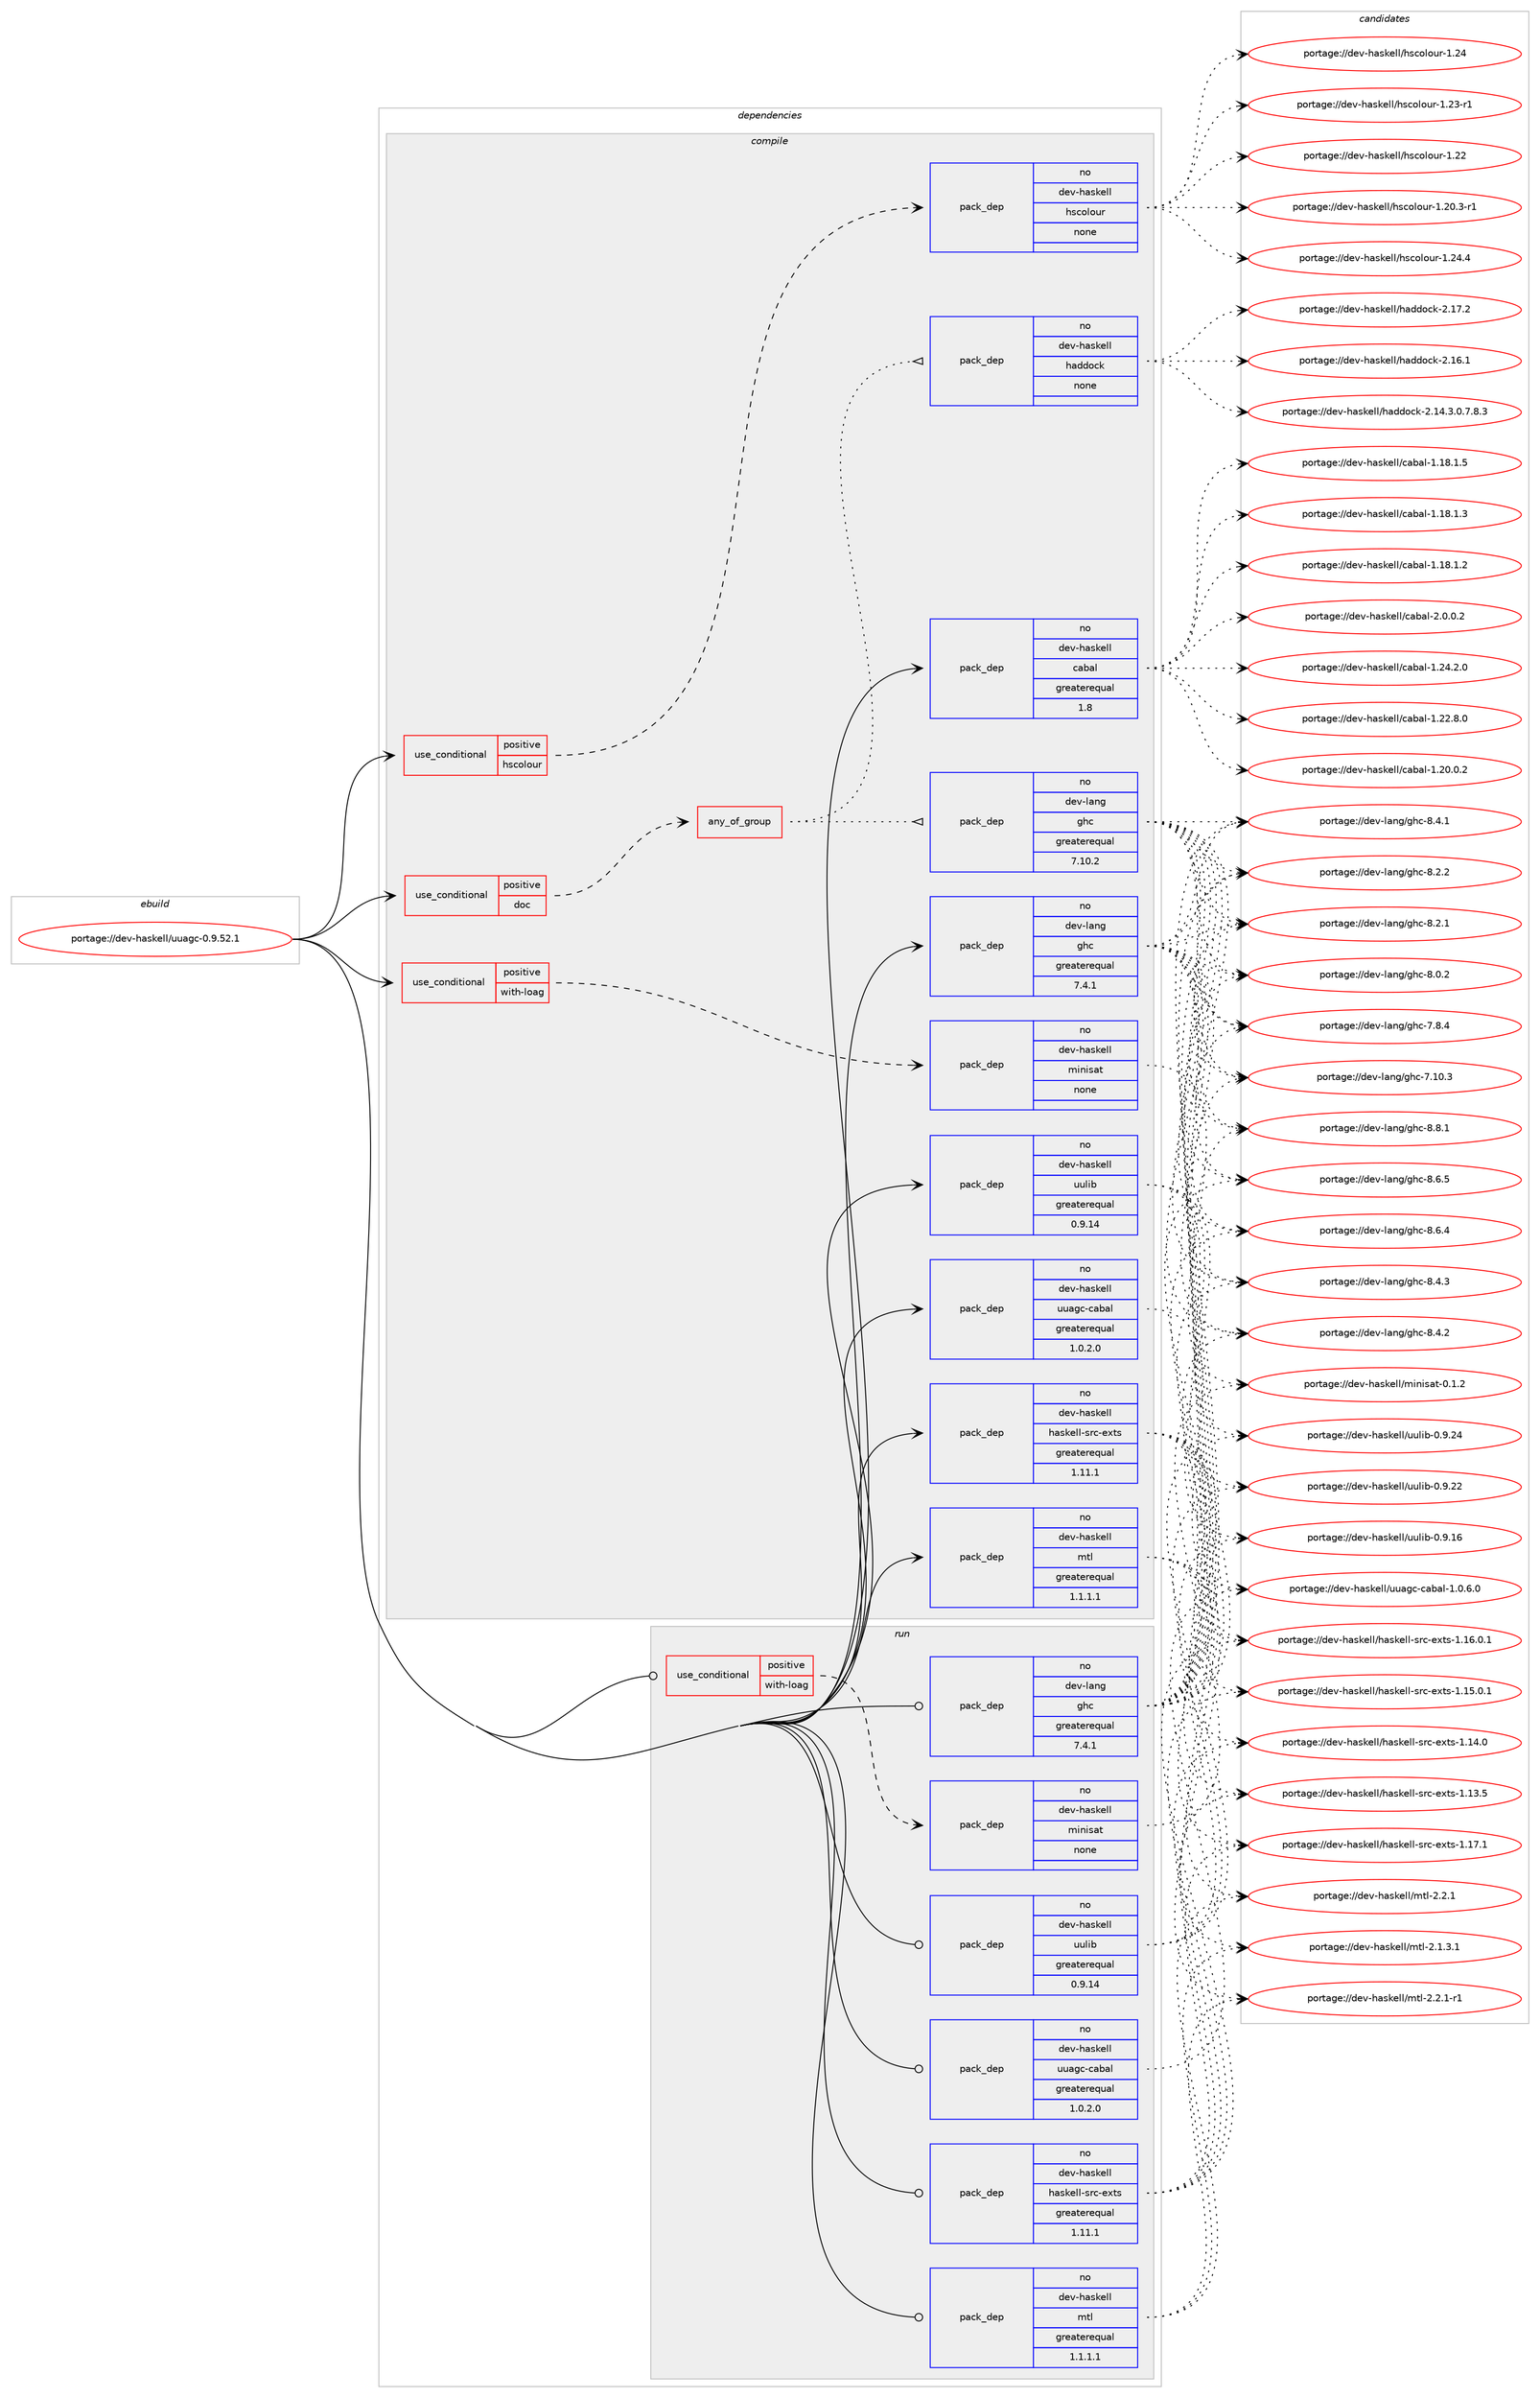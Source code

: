 digraph prolog {

# *************
# Graph options
# *************

newrank=true;
concentrate=true;
compound=true;
graph [rankdir=LR,fontname=Helvetica,fontsize=10,ranksep=1.5];#, ranksep=2.5, nodesep=0.2];
edge  [arrowhead=vee];
node  [fontname=Helvetica,fontsize=10];

# **********
# The ebuild
# **********

subgraph cluster_leftcol {
color=gray;
label=<<i>ebuild</i>>;
id [label="portage://dev-haskell/uuagc-0.9.52.1", color=red, width=4, href="../dev-haskell/uuagc-0.9.52.1.svg"];
}

# ****************
# The dependencies
# ****************

subgraph cluster_midcol {
color=gray;
label=<<i>dependencies</i>>;
subgraph cluster_compile {
fillcolor="#eeeeee";
style=filled;
label=<<i>compile</i>>;
subgraph cond131157 {
dependency540460 [label=<<TABLE BORDER="0" CELLBORDER="1" CELLSPACING="0" CELLPADDING="4"><TR><TD ROWSPAN="3" CELLPADDING="10">use_conditional</TD></TR><TR><TD>positive</TD></TR><TR><TD>doc</TD></TR></TABLE>>, shape=none, color=red];
subgraph any5539 {
dependency540461 [label=<<TABLE BORDER="0" CELLBORDER="1" CELLSPACING="0" CELLPADDING="4"><TR><TD CELLPADDING="10">any_of_group</TD></TR></TABLE>>, shape=none, color=red];subgraph pack403527 {
dependency540462 [label=<<TABLE BORDER="0" CELLBORDER="1" CELLSPACING="0" CELLPADDING="4" WIDTH="220"><TR><TD ROWSPAN="6" CELLPADDING="30">pack_dep</TD></TR><TR><TD WIDTH="110">no</TD></TR><TR><TD>dev-haskell</TD></TR><TR><TD>haddock</TD></TR><TR><TD>none</TD></TR><TR><TD></TD></TR></TABLE>>, shape=none, color=blue];
}
dependency540461:e -> dependency540462:w [weight=20,style="dotted",arrowhead="oinv"];
subgraph pack403528 {
dependency540463 [label=<<TABLE BORDER="0" CELLBORDER="1" CELLSPACING="0" CELLPADDING="4" WIDTH="220"><TR><TD ROWSPAN="6" CELLPADDING="30">pack_dep</TD></TR><TR><TD WIDTH="110">no</TD></TR><TR><TD>dev-lang</TD></TR><TR><TD>ghc</TD></TR><TR><TD>greaterequal</TD></TR><TR><TD>7.10.2</TD></TR></TABLE>>, shape=none, color=blue];
}
dependency540461:e -> dependency540463:w [weight=20,style="dotted",arrowhead="oinv"];
}
dependency540460:e -> dependency540461:w [weight=20,style="dashed",arrowhead="vee"];
}
id:e -> dependency540460:w [weight=20,style="solid",arrowhead="vee"];
subgraph cond131158 {
dependency540464 [label=<<TABLE BORDER="0" CELLBORDER="1" CELLSPACING="0" CELLPADDING="4"><TR><TD ROWSPAN="3" CELLPADDING="10">use_conditional</TD></TR><TR><TD>positive</TD></TR><TR><TD>hscolour</TD></TR></TABLE>>, shape=none, color=red];
subgraph pack403529 {
dependency540465 [label=<<TABLE BORDER="0" CELLBORDER="1" CELLSPACING="0" CELLPADDING="4" WIDTH="220"><TR><TD ROWSPAN="6" CELLPADDING="30">pack_dep</TD></TR><TR><TD WIDTH="110">no</TD></TR><TR><TD>dev-haskell</TD></TR><TR><TD>hscolour</TD></TR><TR><TD>none</TD></TR><TR><TD></TD></TR></TABLE>>, shape=none, color=blue];
}
dependency540464:e -> dependency540465:w [weight=20,style="dashed",arrowhead="vee"];
}
id:e -> dependency540464:w [weight=20,style="solid",arrowhead="vee"];
subgraph cond131159 {
dependency540466 [label=<<TABLE BORDER="0" CELLBORDER="1" CELLSPACING="0" CELLPADDING="4"><TR><TD ROWSPAN="3" CELLPADDING="10">use_conditional</TD></TR><TR><TD>positive</TD></TR><TR><TD>with-loag</TD></TR></TABLE>>, shape=none, color=red];
subgraph pack403530 {
dependency540467 [label=<<TABLE BORDER="0" CELLBORDER="1" CELLSPACING="0" CELLPADDING="4" WIDTH="220"><TR><TD ROWSPAN="6" CELLPADDING="30">pack_dep</TD></TR><TR><TD WIDTH="110">no</TD></TR><TR><TD>dev-haskell</TD></TR><TR><TD>minisat</TD></TR><TR><TD>none</TD></TR><TR><TD></TD></TR></TABLE>>, shape=none, color=blue];
}
dependency540466:e -> dependency540467:w [weight=20,style="dashed",arrowhead="vee"];
}
id:e -> dependency540466:w [weight=20,style="solid",arrowhead="vee"];
subgraph pack403531 {
dependency540468 [label=<<TABLE BORDER="0" CELLBORDER="1" CELLSPACING="0" CELLPADDING="4" WIDTH="220"><TR><TD ROWSPAN="6" CELLPADDING="30">pack_dep</TD></TR><TR><TD WIDTH="110">no</TD></TR><TR><TD>dev-haskell</TD></TR><TR><TD>cabal</TD></TR><TR><TD>greaterequal</TD></TR><TR><TD>1.8</TD></TR></TABLE>>, shape=none, color=blue];
}
id:e -> dependency540468:w [weight=20,style="solid",arrowhead="vee"];
subgraph pack403532 {
dependency540469 [label=<<TABLE BORDER="0" CELLBORDER="1" CELLSPACING="0" CELLPADDING="4" WIDTH="220"><TR><TD ROWSPAN="6" CELLPADDING="30">pack_dep</TD></TR><TR><TD WIDTH="110">no</TD></TR><TR><TD>dev-haskell</TD></TR><TR><TD>haskell-src-exts</TD></TR><TR><TD>greaterequal</TD></TR><TR><TD>1.11.1</TD></TR></TABLE>>, shape=none, color=blue];
}
id:e -> dependency540469:w [weight=20,style="solid",arrowhead="vee"];
subgraph pack403533 {
dependency540470 [label=<<TABLE BORDER="0" CELLBORDER="1" CELLSPACING="0" CELLPADDING="4" WIDTH="220"><TR><TD ROWSPAN="6" CELLPADDING="30">pack_dep</TD></TR><TR><TD WIDTH="110">no</TD></TR><TR><TD>dev-haskell</TD></TR><TR><TD>mtl</TD></TR><TR><TD>greaterequal</TD></TR><TR><TD>1.1.1.1</TD></TR></TABLE>>, shape=none, color=blue];
}
id:e -> dependency540470:w [weight=20,style="solid",arrowhead="vee"];
subgraph pack403534 {
dependency540471 [label=<<TABLE BORDER="0" CELLBORDER="1" CELLSPACING="0" CELLPADDING="4" WIDTH="220"><TR><TD ROWSPAN="6" CELLPADDING="30">pack_dep</TD></TR><TR><TD WIDTH="110">no</TD></TR><TR><TD>dev-haskell</TD></TR><TR><TD>uuagc-cabal</TD></TR><TR><TD>greaterequal</TD></TR><TR><TD>1.0.2.0</TD></TR></TABLE>>, shape=none, color=blue];
}
id:e -> dependency540471:w [weight=20,style="solid",arrowhead="vee"];
subgraph pack403535 {
dependency540472 [label=<<TABLE BORDER="0" CELLBORDER="1" CELLSPACING="0" CELLPADDING="4" WIDTH="220"><TR><TD ROWSPAN="6" CELLPADDING="30">pack_dep</TD></TR><TR><TD WIDTH="110">no</TD></TR><TR><TD>dev-haskell</TD></TR><TR><TD>uulib</TD></TR><TR><TD>greaterequal</TD></TR><TR><TD>0.9.14</TD></TR></TABLE>>, shape=none, color=blue];
}
id:e -> dependency540472:w [weight=20,style="solid",arrowhead="vee"];
subgraph pack403536 {
dependency540473 [label=<<TABLE BORDER="0" CELLBORDER="1" CELLSPACING="0" CELLPADDING="4" WIDTH="220"><TR><TD ROWSPAN="6" CELLPADDING="30">pack_dep</TD></TR><TR><TD WIDTH="110">no</TD></TR><TR><TD>dev-lang</TD></TR><TR><TD>ghc</TD></TR><TR><TD>greaterequal</TD></TR><TR><TD>7.4.1</TD></TR></TABLE>>, shape=none, color=blue];
}
id:e -> dependency540473:w [weight=20,style="solid",arrowhead="vee"];
}
subgraph cluster_compileandrun {
fillcolor="#eeeeee";
style=filled;
label=<<i>compile and run</i>>;
}
subgraph cluster_run {
fillcolor="#eeeeee";
style=filled;
label=<<i>run</i>>;
subgraph cond131160 {
dependency540474 [label=<<TABLE BORDER="0" CELLBORDER="1" CELLSPACING="0" CELLPADDING="4"><TR><TD ROWSPAN="3" CELLPADDING="10">use_conditional</TD></TR><TR><TD>positive</TD></TR><TR><TD>with-loag</TD></TR></TABLE>>, shape=none, color=red];
subgraph pack403537 {
dependency540475 [label=<<TABLE BORDER="0" CELLBORDER="1" CELLSPACING="0" CELLPADDING="4" WIDTH="220"><TR><TD ROWSPAN="6" CELLPADDING="30">pack_dep</TD></TR><TR><TD WIDTH="110">no</TD></TR><TR><TD>dev-haskell</TD></TR><TR><TD>minisat</TD></TR><TR><TD>none</TD></TR><TR><TD></TD></TR></TABLE>>, shape=none, color=blue];
}
dependency540474:e -> dependency540475:w [weight=20,style="dashed",arrowhead="vee"];
}
id:e -> dependency540474:w [weight=20,style="solid",arrowhead="odot"];
subgraph pack403538 {
dependency540476 [label=<<TABLE BORDER="0" CELLBORDER="1" CELLSPACING="0" CELLPADDING="4" WIDTH="220"><TR><TD ROWSPAN="6" CELLPADDING="30">pack_dep</TD></TR><TR><TD WIDTH="110">no</TD></TR><TR><TD>dev-haskell</TD></TR><TR><TD>haskell-src-exts</TD></TR><TR><TD>greaterequal</TD></TR><TR><TD>1.11.1</TD></TR></TABLE>>, shape=none, color=blue];
}
id:e -> dependency540476:w [weight=20,style="solid",arrowhead="odot"];
subgraph pack403539 {
dependency540477 [label=<<TABLE BORDER="0" CELLBORDER="1" CELLSPACING="0" CELLPADDING="4" WIDTH="220"><TR><TD ROWSPAN="6" CELLPADDING="30">pack_dep</TD></TR><TR><TD WIDTH="110">no</TD></TR><TR><TD>dev-haskell</TD></TR><TR><TD>mtl</TD></TR><TR><TD>greaterequal</TD></TR><TR><TD>1.1.1.1</TD></TR></TABLE>>, shape=none, color=blue];
}
id:e -> dependency540477:w [weight=20,style="solid",arrowhead="odot"];
subgraph pack403540 {
dependency540478 [label=<<TABLE BORDER="0" CELLBORDER="1" CELLSPACING="0" CELLPADDING="4" WIDTH="220"><TR><TD ROWSPAN="6" CELLPADDING="30">pack_dep</TD></TR><TR><TD WIDTH="110">no</TD></TR><TR><TD>dev-haskell</TD></TR><TR><TD>uuagc-cabal</TD></TR><TR><TD>greaterequal</TD></TR><TR><TD>1.0.2.0</TD></TR></TABLE>>, shape=none, color=blue];
}
id:e -> dependency540478:w [weight=20,style="solid",arrowhead="odot"];
subgraph pack403541 {
dependency540479 [label=<<TABLE BORDER="0" CELLBORDER="1" CELLSPACING="0" CELLPADDING="4" WIDTH="220"><TR><TD ROWSPAN="6" CELLPADDING="30">pack_dep</TD></TR><TR><TD WIDTH="110">no</TD></TR><TR><TD>dev-haskell</TD></TR><TR><TD>uulib</TD></TR><TR><TD>greaterequal</TD></TR><TR><TD>0.9.14</TD></TR></TABLE>>, shape=none, color=blue];
}
id:e -> dependency540479:w [weight=20,style="solid",arrowhead="odot"];
subgraph pack403542 {
dependency540480 [label=<<TABLE BORDER="0" CELLBORDER="1" CELLSPACING="0" CELLPADDING="4" WIDTH="220"><TR><TD ROWSPAN="6" CELLPADDING="30">pack_dep</TD></TR><TR><TD WIDTH="110">no</TD></TR><TR><TD>dev-lang</TD></TR><TR><TD>ghc</TD></TR><TR><TD>greaterequal</TD></TR><TR><TD>7.4.1</TD></TR></TABLE>>, shape=none, color=blue];
}
id:e -> dependency540480:w [weight=20,style="solid",arrowhead="odot"];
}
}

# **************
# The candidates
# **************

subgraph cluster_choices {
rank=same;
color=gray;
label=<<i>candidates</i>>;

subgraph choice403527 {
color=black;
nodesep=1;
choice100101118451049711510710110810847104971001001119910745504649554650 [label="portage://dev-haskell/haddock-2.17.2", color=red, width=4,href="../dev-haskell/haddock-2.17.2.svg"];
choice100101118451049711510710110810847104971001001119910745504649544649 [label="portage://dev-haskell/haddock-2.16.1", color=red, width=4,href="../dev-haskell/haddock-2.16.1.svg"];
choice1001011184510497115107101108108471049710010011199107455046495246514648465546564651 [label="portage://dev-haskell/haddock-2.14.3.0.7.8.3", color=red, width=4,href="../dev-haskell/haddock-2.14.3.0.7.8.3.svg"];
dependency540462:e -> choice100101118451049711510710110810847104971001001119910745504649554650:w [style=dotted,weight="100"];
dependency540462:e -> choice100101118451049711510710110810847104971001001119910745504649544649:w [style=dotted,weight="100"];
dependency540462:e -> choice1001011184510497115107101108108471049710010011199107455046495246514648465546564651:w [style=dotted,weight="100"];
}
subgraph choice403528 {
color=black;
nodesep=1;
choice10010111845108971101034710310499455646564649 [label="portage://dev-lang/ghc-8.8.1", color=red, width=4,href="../dev-lang/ghc-8.8.1.svg"];
choice10010111845108971101034710310499455646544653 [label="portage://dev-lang/ghc-8.6.5", color=red, width=4,href="../dev-lang/ghc-8.6.5.svg"];
choice10010111845108971101034710310499455646544652 [label="portage://dev-lang/ghc-8.6.4", color=red, width=4,href="../dev-lang/ghc-8.6.4.svg"];
choice10010111845108971101034710310499455646524651 [label="portage://dev-lang/ghc-8.4.3", color=red, width=4,href="../dev-lang/ghc-8.4.3.svg"];
choice10010111845108971101034710310499455646524650 [label="portage://dev-lang/ghc-8.4.2", color=red, width=4,href="../dev-lang/ghc-8.4.2.svg"];
choice10010111845108971101034710310499455646524649 [label="portage://dev-lang/ghc-8.4.1", color=red, width=4,href="../dev-lang/ghc-8.4.1.svg"];
choice10010111845108971101034710310499455646504650 [label="portage://dev-lang/ghc-8.2.2", color=red, width=4,href="../dev-lang/ghc-8.2.2.svg"];
choice10010111845108971101034710310499455646504649 [label="portage://dev-lang/ghc-8.2.1", color=red, width=4,href="../dev-lang/ghc-8.2.1.svg"];
choice10010111845108971101034710310499455646484650 [label="portage://dev-lang/ghc-8.0.2", color=red, width=4,href="../dev-lang/ghc-8.0.2.svg"];
choice10010111845108971101034710310499455546564652 [label="portage://dev-lang/ghc-7.8.4", color=red, width=4,href="../dev-lang/ghc-7.8.4.svg"];
choice1001011184510897110103471031049945554649484651 [label="portage://dev-lang/ghc-7.10.3", color=red, width=4,href="../dev-lang/ghc-7.10.3.svg"];
dependency540463:e -> choice10010111845108971101034710310499455646564649:w [style=dotted,weight="100"];
dependency540463:e -> choice10010111845108971101034710310499455646544653:w [style=dotted,weight="100"];
dependency540463:e -> choice10010111845108971101034710310499455646544652:w [style=dotted,weight="100"];
dependency540463:e -> choice10010111845108971101034710310499455646524651:w [style=dotted,weight="100"];
dependency540463:e -> choice10010111845108971101034710310499455646524650:w [style=dotted,weight="100"];
dependency540463:e -> choice10010111845108971101034710310499455646524649:w [style=dotted,weight="100"];
dependency540463:e -> choice10010111845108971101034710310499455646504650:w [style=dotted,weight="100"];
dependency540463:e -> choice10010111845108971101034710310499455646504649:w [style=dotted,weight="100"];
dependency540463:e -> choice10010111845108971101034710310499455646484650:w [style=dotted,weight="100"];
dependency540463:e -> choice10010111845108971101034710310499455546564652:w [style=dotted,weight="100"];
dependency540463:e -> choice1001011184510897110103471031049945554649484651:w [style=dotted,weight="100"];
}
subgraph choice403529 {
color=black;
nodesep=1;
choice1001011184510497115107101108108471041159911110811111711445494650524652 [label="portage://dev-haskell/hscolour-1.24.4", color=red, width=4,href="../dev-haskell/hscolour-1.24.4.svg"];
choice100101118451049711510710110810847104115991111081111171144549465052 [label="portage://dev-haskell/hscolour-1.24", color=red, width=4,href="../dev-haskell/hscolour-1.24.svg"];
choice1001011184510497115107101108108471041159911110811111711445494650514511449 [label="portage://dev-haskell/hscolour-1.23-r1", color=red, width=4,href="../dev-haskell/hscolour-1.23-r1.svg"];
choice100101118451049711510710110810847104115991111081111171144549465050 [label="portage://dev-haskell/hscolour-1.22", color=red, width=4,href="../dev-haskell/hscolour-1.22.svg"];
choice10010111845104971151071011081084710411599111108111117114454946504846514511449 [label="portage://dev-haskell/hscolour-1.20.3-r1", color=red, width=4,href="../dev-haskell/hscolour-1.20.3-r1.svg"];
dependency540465:e -> choice1001011184510497115107101108108471041159911110811111711445494650524652:w [style=dotted,weight="100"];
dependency540465:e -> choice100101118451049711510710110810847104115991111081111171144549465052:w [style=dotted,weight="100"];
dependency540465:e -> choice1001011184510497115107101108108471041159911110811111711445494650514511449:w [style=dotted,weight="100"];
dependency540465:e -> choice100101118451049711510710110810847104115991111081111171144549465050:w [style=dotted,weight="100"];
dependency540465:e -> choice10010111845104971151071011081084710411599111108111117114454946504846514511449:w [style=dotted,weight="100"];
}
subgraph choice403530 {
color=black;
nodesep=1;
choice10010111845104971151071011081084710910511010511597116454846494650 [label="portage://dev-haskell/minisat-0.1.2", color=red, width=4,href="../dev-haskell/minisat-0.1.2.svg"];
dependency540467:e -> choice10010111845104971151071011081084710910511010511597116454846494650:w [style=dotted,weight="100"];
}
subgraph choice403531 {
color=black;
nodesep=1;
choice100101118451049711510710110810847999798971084550464846484650 [label="portage://dev-haskell/cabal-2.0.0.2", color=red, width=4,href="../dev-haskell/cabal-2.0.0.2.svg"];
choice10010111845104971151071011081084799979897108454946505246504648 [label="portage://dev-haskell/cabal-1.24.2.0", color=red, width=4,href="../dev-haskell/cabal-1.24.2.0.svg"];
choice10010111845104971151071011081084799979897108454946505046564648 [label="portage://dev-haskell/cabal-1.22.8.0", color=red, width=4,href="../dev-haskell/cabal-1.22.8.0.svg"];
choice10010111845104971151071011081084799979897108454946504846484650 [label="portage://dev-haskell/cabal-1.20.0.2", color=red, width=4,href="../dev-haskell/cabal-1.20.0.2.svg"];
choice10010111845104971151071011081084799979897108454946495646494653 [label="portage://dev-haskell/cabal-1.18.1.5", color=red, width=4,href="../dev-haskell/cabal-1.18.1.5.svg"];
choice10010111845104971151071011081084799979897108454946495646494651 [label="portage://dev-haskell/cabal-1.18.1.3", color=red, width=4,href="../dev-haskell/cabal-1.18.1.3.svg"];
choice10010111845104971151071011081084799979897108454946495646494650 [label="portage://dev-haskell/cabal-1.18.1.2", color=red, width=4,href="../dev-haskell/cabal-1.18.1.2.svg"];
dependency540468:e -> choice100101118451049711510710110810847999798971084550464846484650:w [style=dotted,weight="100"];
dependency540468:e -> choice10010111845104971151071011081084799979897108454946505246504648:w [style=dotted,weight="100"];
dependency540468:e -> choice10010111845104971151071011081084799979897108454946505046564648:w [style=dotted,weight="100"];
dependency540468:e -> choice10010111845104971151071011081084799979897108454946504846484650:w [style=dotted,weight="100"];
dependency540468:e -> choice10010111845104971151071011081084799979897108454946495646494653:w [style=dotted,weight="100"];
dependency540468:e -> choice10010111845104971151071011081084799979897108454946495646494651:w [style=dotted,weight="100"];
dependency540468:e -> choice10010111845104971151071011081084799979897108454946495646494650:w [style=dotted,weight="100"];
}
subgraph choice403532 {
color=black;
nodesep=1;
choice1001011184510497115107101108108471049711510710110810845115114994510112011611545494649554649 [label="portage://dev-haskell/haskell-src-exts-1.17.1", color=red, width=4,href="../dev-haskell/haskell-src-exts-1.17.1.svg"];
choice10010111845104971151071011081084710497115107101108108451151149945101120116115454946495446484649 [label="portage://dev-haskell/haskell-src-exts-1.16.0.1", color=red, width=4,href="../dev-haskell/haskell-src-exts-1.16.0.1.svg"];
choice10010111845104971151071011081084710497115107101108108451151149945101120116115454946495346484649 [label="portage://dev-haskell/haskell-src-exts-1.15.0.1", color=red, width=4,href="../dev-haskell/haskell-src-exts-1.15.0.1.svg"];
choice1001011184510497115107101108108471049711510710110810845115114994510112011611545494649524648 [label="portage://dev-haskell/haskell-src-exts-1.14.0", color=red, width=4,href="../dev-haskell/haskell-src-exts-1.14.0.svg"];
choice1001011184510497115107101108108471049711510710110810845115114994510112011611545494649514653 [label="portage://dev-haskell/haskell-src-exts-1.13.5", color=red, width=4,href="../dev-haskell/haskell-src-exts-1.13.5.svg"];
dependency540469:e -> choice1001011184510497115107101108108471049711510710110810845115114994510112011611545494649554649:w [style=dotted,weight="100"];
dependency540469:e -> choice10010111845104971151071011081084710497115107101108108451151149945101120116115454946495446484649:w [style=dotted,weight="100"];
dependency540469:e -> choice10010111845104971151071011081084710497115107101108108451151149945101120116115454946495346484649:w [style=dotted,weight="100"];
dependency540469:e -> choice1001011184510497115107101108108471049711510710110810845115114994510112011611545494649524648:w [style=dotted,weight="100"];
dependency540469:e -> choice1001011184510497115107101108108471049711510710110810845115114994510112011611545494649514653:w [style=dotted,weight="100"];
}
subgraph choice403533 {
color=black;
nodesep=1;
choice1001011184510497115107101108108471091161084550465046494511449 [label="portage://dev-haskell/mtl-2.2.1-r1", color=red, width=4,href="../dev-haskell/mtl-2.2.1-r1.svg"];
choice100101118451049711510710110810847109116108455046504649 [label="portage://dev-haskell/mtl-2.2.1", color=red, width=4,href="../dev-haskell/mtl-2.2.1.svg"];
choice1001011184510497115107101108108471091161084550464946514649 [label="portage://dev-haskell/mtl-2.1.3.1", color=red, width=4,href="../dev-haskell/mtl-2.1.3.1.svg"];
dependency540470:e -> choice1001011184510497115107101108108471091161084550465046494511449:w [style=dotted,weight="100"];
dependency540470:e -> choice100101118451049711510710110810847109116108455046504649:w [style=dotted,weight="100"];
dependency540470:e -> choice1001011184510497115107101108108471091161084550464946514649:w [style=dotted,weight="100"];
}
subgraph choice403534 {
color=black;
nodesep=1;
choice100101118451049711510710110810847117117971039945999798971084549464846544648 [label="portage://dev-haskell/uuagc-cabal-1.0.6.0", color=red, width=4,href="../dev-haskell/uuagc-cabal-1.0.6.0.svg"];
dependency540471:e -> choice100101118451049711510710110810847117117971039945999798971084549464846544648:w [style=dotted,weight="100"];
}
subgraph choice403535 {
color=black;
nodesep=1;
choice1001011184510497115107101108108471171171081059845484657465052 [label="portage://dev-haskell/uulib-0.9.24", color=red, width=4,href="../dev-haskell/uulib-0.9.24.svg"];
choice1001011184510497115107101108108471171171081059845484657465050 [label="portage://dev-haskell/uulib-0.9.22", color=red, width=4,href="../dev-haskell/uulib-0.9.22.svg"];
choice1001011184510497115107101108108471171171081059845484657464954 [label="portage://dev-haskell/uulib-0.9.16", color=red, width=4,href="../dev-haskell/uulib-0.9.16.svg"];
dependency540472:e -> choice1001011184510497115107101108108471171171081059845484657465052:w [style=dotted,weight="100"];
dependency540472:e -> choice1001011184510497115107101108108471171171081059845484657465050:w [style=dotted,weight="100"];
dependency540472:e -> choice1001011184510497115107101108108471171171081059845484657464954:w [style=dotted,weight="100"];
}
subgraph choice403536 {
color=black;
nodesep=1;
choice10010111845108971101034710310499455646564649 [label="portage://dev-lang/ghc-8.8.1", color=red, width=4,href="../dev-lang/ghc-8.8.1.svg"];
choice10010111845108971101034710310499455646544653 [label="portage://dev-lang/ghc-8.6.5", color=red, width=4,href="../dev-lang/ghc-8.6.5.svg"];
choice10010111845108971101034710310499455646544652 [label="portage://dev-lang/ghc-8.6.4", color=red, width=4,href="../dev-lang/ghc-8.6.4.svg"];
choice10010111845108971101034710310499455646524651 [label="portage://dev-lang/ghc-8.4.3", color=red, width=4,href="../dev-lang/ghc-8.4.3.svg"];
choice10010111845108971101034710310499455646524650 [label="portage://dev-lang/ghc-8.4.2", color=red, width=4,href="../dev-lang/ghc-8.4.2.svg"];
choice10010111845108971101034710310499455646524649 [label="portage://dev-lang/ghc-8.4.1", color=red, width=4,href="../dev-lang/ghc-8.4.1.svg"];
choice10010111845108971101034710310499455646504650 [label="portage://dev-lang/ghc-8.2.2", color=red, width=4,href="../dev-lang/ghc-8.2.2.svg"];
choice10010111845108971101034710310499455646504649 [label="portage://dev-lang/ghc-8.2.1", color=red, width=4,href="../dev-lang/ghc-8.2.1.svg"];
choice10010111845108971101034710310499455646484650 [label="portage://dev-lang/ghc-8.0.2", color=red, width=4,href="../dev-lang/ghc-8.0.2.svg"];
choice10010111845108971101034710310499455546564652 [label="portage://dev-lang/ghc-7.8.4", color=red, width=4,href="../dev-lang/ghc-7.8.4.svg"];
choice1001011184510897110103471031049945554649484651 [label="portage://dev-lang/ghc-7.10.3", color=red, width=4,href="../dev-lang/ghc-7.10.3.svg"];
dependency540473:e -> choice10010111845108971101034710310499455646564649:w [style=dotted,weight="100"];
dependency540473:e -> choice10010111845108971101034710310499455646544653:w [style=dotted,weight="100"];
dependency540473:e -> choice10010111845108971101034710310499455646544652:w [style=dotted,weight="100"];
dependency540473:e -> choice10010111845108971101034710310499455646524651:w [style=dotted,weight="100"];
dependency540473:e -> choice10010111845108971101034710310499455646524650:w [style=dotted,weight="100"];
dependency540473:e -> choice10010111845108971101034710310499455646524649:w [style=dotted,weight="100"];
dependency540473:e -> choice10010111845108971101034710310499455646504650:w [style=dotted,weight="100"];
dependency540473:e -> choice10010111845108971101034710310499455646504649:w [style=dotted,weight="100"];
dependency540473:e -> choice10010111845108971101034710310499455646484650:w [style=dotted,weight="100"];
dependency540473:e -> choice10010111845108971101034710310499455546564652:w [style=dotted,weight="100"];
dependency540473:e -> choice1001011184510897110103471031049945554649484651:w [style=dotted,weight="100"];
}
subgraph choice403537 {
color=black;
nodesep=1;
choice10010111845104971151071011081084710910511010511597116454846494650 [label="portage://dev-haskell/minisat-0.1.2", color=red, width=4,href="../dev-haskell/minisat-0.1.2.svg"];
dependency540475:e -> choice10010111845104971151071011081084710910511010511597116454846494650:w [style=dotted,weight="100"];
}
subgraph choice403538 {
color=black;
nodesep=1;
choice1001011184510497115107101108108471049711510710110810845115114994510112011611545494649554649 [label="portage://dev-haskell/haskell-src-exts-1.17.1", color=red, width=4,href="../dev-haskell/haskell-src-exts-1.17.1.svg"];
choice10010111845104971151071011081084710497115107101108108451151149945101120116115454946495446484649 [label="portage://dev-haskell/haskell-src-exts-1.16.0.1", color=red, width=4,href="../dev-haskell/haskell-src-exts-1.16.0.1.svg"];
choice10010111845104971151071011081084710497115107101108108451151149945101120116115454946495346484649 [label="portage://dev-haskell/haskell-src-exts-1.15.0.1", color=red, width=4,href="../dev-haskell/haskell-src-exts-1.15.0.1.svg"];
choice1001011184510497115107101108108471049711510710110810845115114994510112011611545494649524648 [label="portage://dev-haskell/haskell-src-exts-1.14.0", color=red, width=4,href="../dev-haskell/haskell-src-exts-1.14.0.svg"];
choice1001011184510497115107101108108471049711510710110810845115114994510112011611545494649514653 [label="portage://dev-haskell/haskell-src-exts-1.13.5", color=red, width=4,href="../dev-haskell/haskell-src-exts-1.13.5.svg"];
dependency540476:e -> choice1001011184510497115107101108108471049711510710110810845115114994510112011611545494649554649:w [style=dotted,weight="100"];
dependency540476:e -> choice10010111845104971151071011081084710497115107101108108451151149945101120116115454946495446484649:w [style=dotted,weight="100"];
dependency540476:e -> choice10010111845104971151071011081084710497115107101108108451151149945101120116115454946495346484649:w [style=dotted,weight="100"];
dependency540476:e -> choice1001011184510497115107101108108471049711510710110810845115114994510112011611545494649524648:w [style=dotted,weight="100"];
dependency540476:e -> choice1001011184510497115107101108108471049711510710110810845115114994510112011611545494649514653:w [style=dotted,weight="100"];
}
subgraph choice403539 {
color=black;
nodesep=1;
choice1001011184510497115107101108108471091161084550465046494511449 [label="portage://dev-haskell/mtl-2.2.1-r1", color=red, width=4,href="../dev-haskell/mtl-2.2.1-r1.svg"];
choice100101118451049711510710110810847109116108455046504649 [label="portage://dev-haskell/mtl-2.2.1", color=red, width=4,href="../dev-haskell/mtl-2.2.1.svg"];
choice1001011184510497115107101108108471091161084550464946514649 [label="portage://dev-haskell/mtl-2.1.3.1", color=red, width=4,href="../dev-haskell/mtl-2.1.3.1.svg"];
dependency540477:e -> choice1001011184510497115107101108108471091161084550465046494511449:w [style=dotted,weight="100"];
dependency540477:e -> choice100101118451049711510710110810847109116108455046504649:w [style=dotted,weight="100"];
dependency540477:e -> choice1001011184510497115107101108108471091161084550464946514649:w [style=dotted,weight="100"];
}
subgraph choice403540 {
color=black;
nodesep=1;
choice100101118451049711510710110810847117117971039945999798971084549464846544648 [label="portage://dev-haskell/uuagc-cabal-1.0.6.0", color=red, width=4,href="../dev-haskell/uuagc-cabal-1.0.6.0.svg"];
dependency540478:e -> choice100101118451049711510710110810847117117971039945999798971084549464846544648:w [style=dotted,weight="100"];
}
subgraph choice403541 {
color=black;
nodesep=1;
choice1001011184510497115107101108108471171171081059845484657465052 [label="portage://dev-haskell/uulib-0.9.24", color=red, width=4,href="../dev-haskell/uulib-0.9.24.svg"];
choice1001011184510497115107101108108471171171081059845484657465050 [label="portage://dev-haskell/uulib-0.9.22", color=red, width=4,href="../dev-haskell/uulib-0.9.22.svg"];
choice1001011184510497115107101108108471171171081059845484657464954 [label="portage://dev-haskell/uulib-0.9.16", color=red, width=4,href="../dev-haskell/uulib-0.9.16.svg"];
dependency540479:e -> choice1001011184510497115107101108108471171171081059845484657465052:w [style=dotted,weight="100"];
dependency540479:e -> choice1001011184510497115107101108108471171171081059845484657465050:w [style=dotted,weight="100"];
dependency540479:e -> choice1001011184510497115107101108108471171171081059845484657464954:w [style=dotted,weight="100"];
}
subgraph choice403542 {
color=black;
nodesep=1;
choice10010111845108971101034710310499455646564649 [label="portage://dev-lang/ghc-8.8.1", color=red, width=4,href="../dev-lang/ghc-8.8.1.svg"];
choice10010111845108971101034710310499455646544653 [label="portage://dev-lang/ghc-8.6.5", color=red, width=4,href="../dev-lang/ghc-8.6.5.svg"];
choice10010111845108971101034710310499455646544652 [label="portage://dev-lang/ghc-8.6.4", color=red, width=4,href="../dev-lang/ghc-8.6.4.svg"];
choice10010111845108971101034710310499455646524651 [label="portage://dev-lang/ghc-8.4.3", color=red, width=4,href="../dev-lang/ghc-8.4.3.svg"];
choice10010111845108971101034710310499455646524650 [label="portage://dev-lang/ghc-8.4.2", color=red, width=4,href="../dev-lang/ghc-8.4.2.svg"];
choice10010111845108971101034710310499455646524649 [label="portage://dev-lang/ghc-8.4.1", color=red, width=4,href="../dev-lang/ghc-8.4.1.svg"];
choice10010111845108971101034710310499455646504650 [label="portage://dev-lang/ghc-8.2.2", color=red, width=4,href="../dev-lang/ghc-8.2.2.svg"];
choice10010111845108971101034710310499455646504649 [label="portage://dev-lang/ghc-8.2.1", color=red, width=4,href="../dev-lang/ghc-8.2.1.svg"];
choice10010111845108971101034710310499455646484650 [label="portage://dev-lang/ghc-8.0.2", color=red, width=4,href="../dev-lang/ghc-8.0.2.svg"];
choice10010111845108971101034710310499455546564652 [label="portage://dev-lang/ghc-7.8.4", color=red, width=4,href="../dev-lang/ghc-7.8.4.svg"];
choice1001011184510897110103471031049945554649484651 [label="portage://dev-lang/ghc-7.10.3", color=red, width=4,href="../dev-lang/ghc-7.10.3.svg"];
dependency540480:e -> choice10010111845108971101034710310499455646564649:w [style=dotted,weight="100"];
dependency540480:e -> choice10010111845108971101034710310499455646544653:w [style=dotted,weight="100"];
dependency540480:e -> choice10010111845108971101034710310499455646544652:w [style=dotted,weight="100"];
dependency540480:e -> choice10010111845108971101034710310499455646524651:w [style=dotted,weight="100"];
dependency540480:e -> choice10010111845108971101034710310499455646524650:w [style=dotted,weight="100"];
dependency540480:e -> choice10010111845108971101034710310499455646524649:w [style=dotted,weight="100"];
dependency540480:e -> choice10010111845108971101034710310499455646504650:w [style=dotted,weight="100"];
dependency540480:e -> choice10010111845108971101034710310499455646504649:w [style=dotted,weight="100"];
dependency540480:e -> choice10010111845108971101034710310499455646484650:w [style=dotted,weight="100"];
dependency540480:e -> choice10010111845108971101034710310499455546564652:w [style=dotted,weight="100"];
dependency540480:e -> choice1001011184510897110103471031049945554649484651:w [style=dotted,weight="100"];
}
}

}

